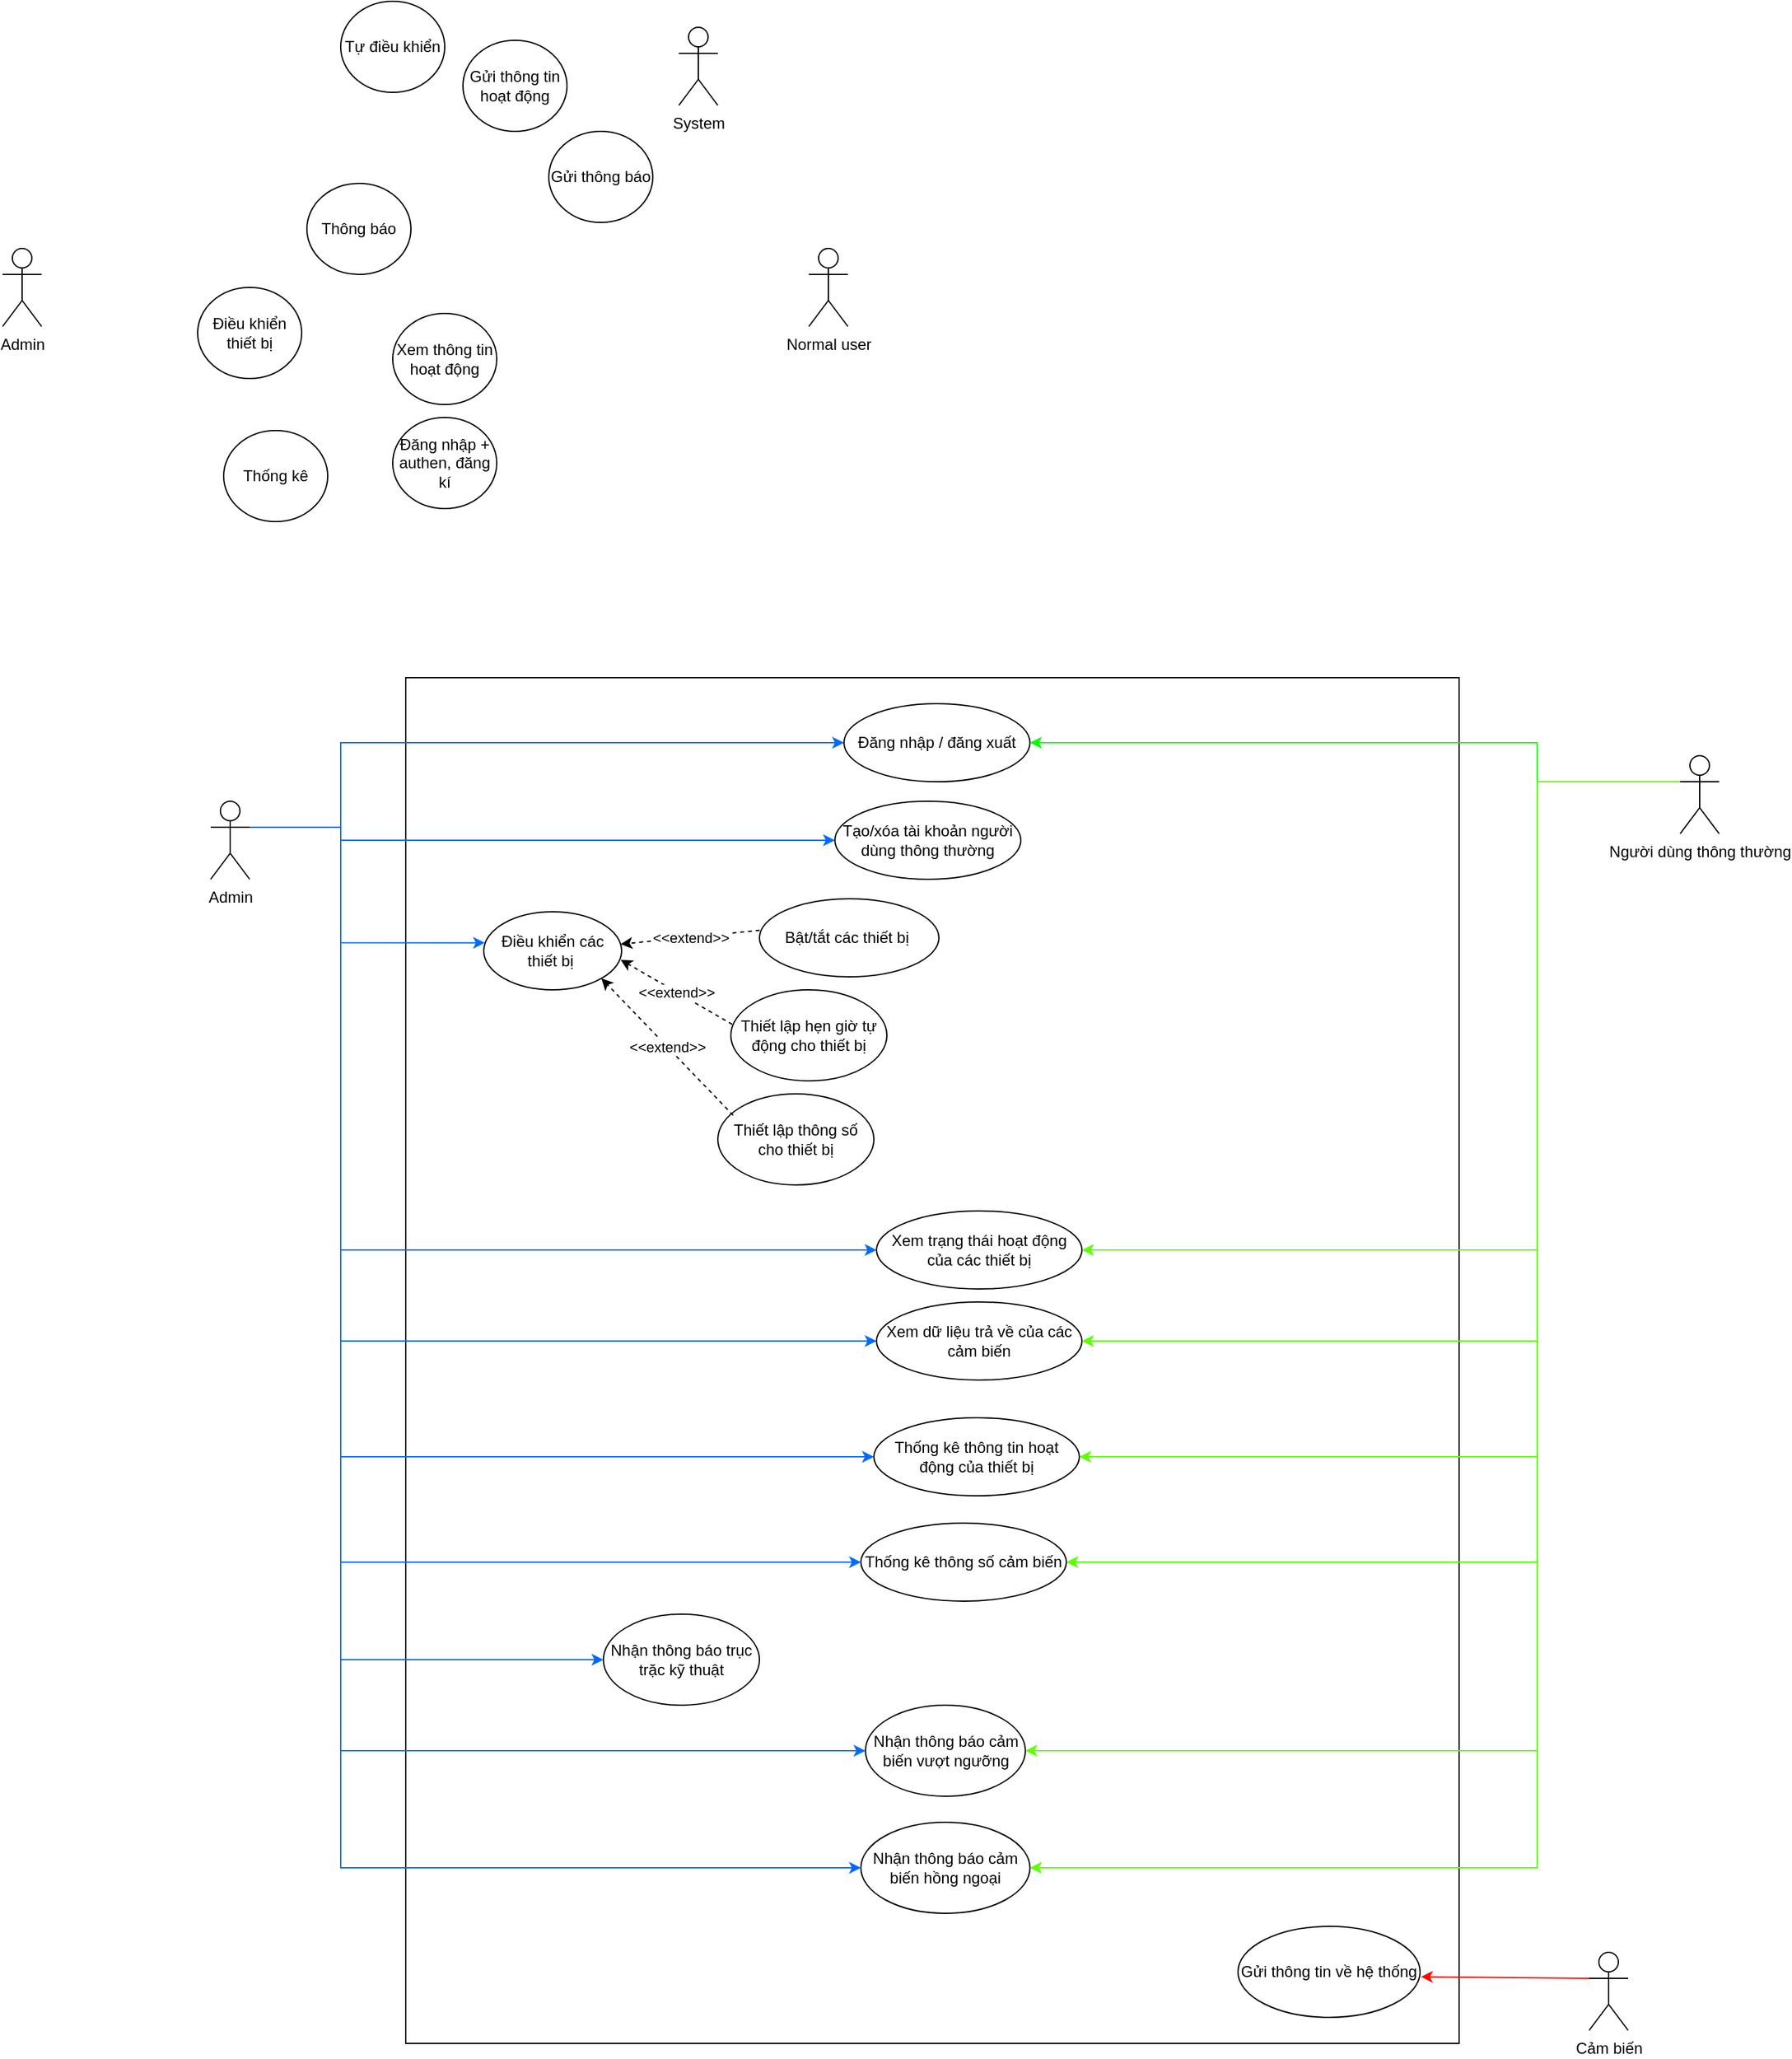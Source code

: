 <mxfile version="20.8.23" type="github">
  <diagram name="Page-1" id="Gs4qEUFltZ7bUWOozk17">
    <mxGraphModel dx="2183" dy="1183" grid="1" gridSize="10" guides="1" tooltips="1" connect="1" arrows="1" fold="1" page="1" pageScale="1" pageWidth="827" pageHeight="1169" math="0" shadow="0">
      <root>
        <mxCell id="0" />
        <mxCell id="1" parent="0" />
        <mxCell id="4kdjvfuADfTnEWXonBw7-9" value="" style="rounded=0;whiteSpace=wrap;html=1;" vertex="1" parent="1">
          <mxGeometry x="410" y="540" width="810" height="1050" as="geometry" />
        </mxCell>
        <mxCell id="uzYhx_0hBrrOGjzf7BAf-1" value="Admin" style="shape=umlActor;verticalLabelPosition=bottom;verticalAlign=top;html=1;outlineConnect=0;" parent="1" vertex="1">
          <mxGeometry x="100" y="210" width="30" height="60" as="geometry" />
        </mxCell>
        <mxCell id="uzYhx_0hBrrOGjzf7BAf-2" value="Normal user&lt;br&gt;" style="shape=umlActor;verticalLabelPosition=bottom;verticalAlign=top;html=1;outlineConnect=0;" parent="1" vertex="1">
          <mxGeometry x="720" y="210" width="30" height="60" as="geometry" />
        </mxCell>
        <mxCell id="uzYhx_0hBrrOGjzf7BAf-3" value="Đăng nhập + authen, đăng kí" style="ellipse;whiteSpace=wrap;html=1;" parent="1" vertex="1">
          <mxGeometry x="400" y="340" width="80" height="70" as="geometry" />
        </mxCell>
        <mxCell id="uzYhx_0hBrrOGjzf7BAf-4" value="Xem thông tin hoạt động" style="ellipse;whiteSpace=wrap;html=1;" parent="1" vertex="1">
          <mxGeometry x="400" y="260" width="80" height="70" as="geometry" />
        </mxCell>
        <mxCell id="uzYhx_0hBrrOGjzf7BAf-6" value="Điều khiển thiết bị" style="ellipse;whiteSpace=wrap;html=1;" parent="1" vertex="1">
          <mxGeometry x="250" y="240" width="80" height="70" as="geometry" />
        </mxCell>
        <mxCell id="uzYhx_0hBrrOGjzf7BAf-7" value="Thông báo" style="ellipse;whiteSpace=wrap;html=1;" parent="1" vertex="1">
          <mxGeometry x="334" y="160" width="80" height="70" as="geometry" />
        </mxCell>
        <mxCell id="uzYhx_0hBrrOGjzf7BAf-8" value="Thống kê" style="ellipse;whiteSpace=wrap;html=1;" parent="1" vertex="1">
          <mxGeometry x="270" y="350" width="80" height="70" as="geometry" />
        </mxCell>
        <mxCell id="uzYhx_0hBrrOGjzf7BAf-9" value="Tự điều khiển" style="ellipse;whiteSpace=wrap;html=1;" parent="1" vertex="1">
          <mxGeometry x="360" y="20" width="80" height="70" as="geometry" />
        </mxCell>
        <mxCell id="uzYhx_0hBrrOGjzf7BAf-10" value="Gửi thông tin hoạt động" style="ellipse;whiteSpace=wrap;html=1;" parent="1" vertex="1">
          <mxGeometry x="454" y="50" width="80" height="70" as="geometry" />
        </mxCell>
        <mxCell id="uzYhx_0hBrrOGjzf7BAf-11" value="System&lt;br&gt;" style="shape=umlActor;verticalLabelPosition=bottom;verticalAlign=top;html=1;outlineConnect=0;" parent="1" vertex="1">
          <mxGeometry x="620" y="40" width="30" height="60" as="geometry" />
        </mxCell>
        <mxCell id="uzYhx_0hBrrOGjzf7BAf-12" value="Gửi thông báo" style="ellipse;whiteSpace=wrap;html=1;" parent="1" vertex="1">
          <mxGeometry x="520" y="120" width="80" height="70" as="geometry" />
        </mxCell>
        <mxCell id="IxM3IXugmNxA2LXYIeKf-2" value="Admin" style="shape=umlActor;verticalLabelPosition=bottom;verticalAlign=top;html=1;outlineConnect=0;" parent="1" vertex="1">
          <mxGeometry x="260" y="635" width="30" height="60" as="geometry" />
        </mxCell>
        <mxCell id="IxM3IXugmNxA2LXYIeKf-3" value="Đăng nhập / đăng xuất" style="ellipse;whiteSpace=wrap;html=1;" parent="1" vertex="1">
          <mxGeometry x="747" y="560" width="143" height="60" as="geometry" />
        </mxCell>
        <mxCell id="IxM3IXugmNxA2LXYIeKf-4" value="Xem trạng thái hoạt động của các thiết bị" style="ellipse;whiteSpace=wrap;html=1;" parent="1" vertex="1">
          <mxGeometry x="772" y="950" width="158" height="60" as="geometry" />
        </mxCell>
        <mxCell id="IxM3IXugmNxA2LXYIeKf-5" value="Điều khiển các thiết bị&amp;nbsp;" style="ellipse;whiteSpace=wrap;html=1;" parent="1" vertex="1">
          <mxGeometry x="470" y="720" width="106" height="60" as="geometry" />
        </mxCell>
        <mxCell id="IxM3IXugmNxA2LXYIeKf-6" value="Bật/tắt các thiết bị&amp;nbsp;" style="ellipse;whiteSpace=wrap;html=1;" parent="1" vertex="1">
          <mxGeometry x="682" y="710" width="138" height="60" as="geometry" />
        </mxCell>
        <mxCell id="IxM3IXugmNxA2LXYIeKf-10" value="Thiết lập hẹn giờ tự động cho thiết bị" style="ellipse;whiteSpace=wrap;html=1;" parent="1" vertex="1">
          <mxGeometry x="660" y="780" width="120" height="70" as="geometry" />
        </mxCell>
        <mxCell id="IxM3IXugmNxA2LXYIeKf-14" value="" style="endArrow=classic;html=1;rounded=0;entryX=0;entryY=0.5;entryDx=0;entryDy=0;exitX=1;exitY=0.333;exitDx=0;exitDy=0;exitPerimeter=0;edgeStyle=orthogonalEdgeStyle;fillColor=#dae8fc;strokeColor=#006aff;startArrow=none;" parent="1" target="IxM3IXugmNxA2LXYIeKf-3" edge="1" source="IxM3IXugmNxA2LXYIeKf-2">
          <mxGeometry width="50" height="50" relative="1" as="geometry">
            <mxPoint x="340" y="660" as="sourcePoint" />
            <mxPoint x="390" y="610" as="targetPoint" />
            <Array as="points">
              <mxPoint x="360" y="655" />
              <mxPoint x="360" y="590" />
            </Array>
          </mxGeometry>
        </mxCell>
        <mxCell id="IxM3IXugmNxA2LXYIeKf-17" value="" style="endArrow=classic;html=1;rounded=0;entryX=0.008;entryY=0.397;entryDx=0;entryDy=0;entryPerimeter=0;exitX=1;exitY=0.333;exitDx=0;exitDy=0;exitPerimeter=0;edgeStyle=orthogonalEdgeStyle;fillColor=#dae8fc;strokeColor=#006aff;" parent="1" target="IxM3IXugmNxA2LXYIeKf-5" edge="1" source="IxM3IXugmNxA2LXYIeKf-2">
          <mxGeometry width="50" height="50" relative="1" as="geometry">
            <mxPoint x="340" y="790" as="sourcePoint" />
            <mxPoint x="494" y="670" as="targetPoint" />
            <Array as="points">
              <mxPoint x="360" y="655" />
              <mxPoint x="360" y="744" />
            </Array>
          </mxGeometry>
        </mxCell>
        <mxCell id="mgnu9aJAeOz-eLiKnWUO-1" value="Cảm biến" style="shape=umlActor;verticalLabelPosition=bottom;verticalAlign=top;html=1;outlineConnect=0;" vertex="1" parent="1">
          <mxGeometry x="1320" y="1520" width="30" height="60" as="geometry" />
        </mxCell>
        <mxCell id="mgnu9aJAeOz-eLiKnWUO-2" value="Người dùng thông thường" style="shape=umlActor;verticalLabelPosition=bottom;verticalAlign=top;html=1;outlineConnect=0;" vertex="1" parent="1">
          <mxGeometry x="1390" y="600" width="30" height="60" as="geometry" />
        </mxCell>
        <mxCell id="mgnu9aJAeOz-eLiKnWUO-5" value="" style="endArrow=classic;html=1;rounded=0;exitX=0;exitY=0.333;exitDx=0;exitDy=0;exitPerimeter=0;entryX=1;entryY=0.5;entryDx=0;entryDy=0;edgeStyle=orthogonalEdgeStyle;fillColor=#008a00;strokeColor=#00ff00;" edge="1" parent="1" source="mgnu9aJAeOz-eLiKnWUO-2" target="IxM3IXugmNxA2LXYIeKf-3">
          <mxGeometry width="50" height="50" relative="1" as="geometry">
            <mxPoint x="970" y="880" as="sourcePoint" />
            <mxPoint x="1020" y="830" as="targetPoint" />
            <Array as="points">
              <mxPoint x="1280" y="620" />
              <mxPoint x="1280" y="590" />
            </Array>
          </mxGeometry>
        </mxCell>
        <mxCell id="mgnu9aJAeOz-eLiKnWUO-7" value="&amp;lt;&amp;lt;extend&amp;gt;&amp;gt;" style="endArrow=classic;html=1;rounded=0;exitX=0.001;exitY=0.404;exitDx=0;exitDy=0;exitPerimeter=0;dashed=1;" edge="1" parent="1" source="IxM3IXugmNxA2LXYIeKf-6" target="IxM3IXugmNxA2LXYIeKf-5">
          <mxGeometry width="50" height="50" relative="1" as="geometry">
            <mxPoint x="840" y="920" as="sourcePoint" />
            <mxPoint x="890" y="870" as="targetPoint" />
          </mxGeometry>
        </mxCell>
        <mxCell id="mgnu9aJAeOz-eLiKnWUO-8" value="&amp;lt;&amp;lt;extend&amp;gt;&amp;gt;" style="endArrow=classic;html=1;rounded=0;exitX=0.009;exitY=0.379;exitDx=0;exitDy=0;exitPerimeter=0;dashed=1;entryX=0.993;entryY=0.615;entryDx=0;entryDy=0;entryPerimeter=0;" edge="1" parent="1" source="IxM3IXugmNxA2LXYIeKf-10" target="IxM3IXugmNxA2LXYIeKf-5">
          <mxGeometry width="50" height="50" relative="1" as="geometry">
            <mxPoint x="769" y="1004" as="sourcePoint" />
            <mxPoint x="605" y="913" as="targetPoint" />
          </mxGeometry>
        </mxCell>
        <mxCell id="mgnu9aJAeOz-eLiKnWUO-9" value="Tạo/xóa tài khoản người dùng thông thường" style="ellipse;whiteSpace=wrap;html=1;" vertex="1" parent="1">
          <mxGeometry x="740" y="635" width="143" height="60" as="geometry" />
        </mxCell>
        <mxCell id="mgnu9aJAeOz-eLiKnWUO-10" value="" style="endArrow=classic;html=1;rounded=0;exitX=1;exitY=0.333;exitDx=0;exitDy=0;exitPerimeter=0;entryX=0;entryY=0.5;entryDx=0;entryDy=0;edgeStyle=orthogonalEdgeStyle;fillColor=#dae8fc;strokeColor=#006aff;" edge="1" parent="1" source="IxM3IXugmNxA2LXYIeKf-2" target="mgnu9aJAeOz-eLiKnWUO-9">
          <mxGeometry width="50" height="50" relative="1" as="geometry">
            <mxPoint x="810" y="760" as="sourcePoint" />
            <mxPoint x="860" y="710" as="targetPoint" />
            <Array as="points">
              <mxPoint x="360" y="655" />
              <mxPoint x="360" y="665" />
            </Array>
          </mxGeometry>
        </mxCell>
        <mxCell id="4kdjvfuADfTnEWXonBw7-1" value="Thiết lập thông số cho thiết bị" style="ellipse;whiteSpace=wrap;html=1;" vertex="1" parent="1">
          <mxGeometry x="650" y="860" width="120" height="70" as="geometry" />
        </mxCell>
        <mxCell id="4kdjvfuADfTnEWXonBw7-2" value="&amp;lt;&amp;lt;extend&amp;gt;&amp;gt;" style="endArrow=classic;html=1;rounded=0;exitX=0.098;exitY=0.235;exitDx=0;exitDy=0;exitPerimeter=0;dashed=1;entryX=1;entryY=1;entryDx=0;entryDy=0;" edge="1" parent="1" source="4kdjvfuADfTnEWXonBw7-1" target="IxM3IXugmNxA2LXYIeKf-5">
          <mxGeometry width="50" height="50" relative="1" as="geometry">
            <mxPoint x="693" y="807" as="sourcePoint" />
            <mxPoint x="579" y="777" as="targetPoint" />
          </mxGeometry>
        </mxCell>
        <mxCell id="4kdjvfuADfTnEWXonBw7-3" value="Xem dữ liệu trả về của các cảm biến" style="ellipse;whiteSpace=wrap;html=1;" vertex="1" parent="1">
          <mxGeometry x="772" y="1020" width="158" height="60" as="geometry" />
        </mxCell>
        <mxCell id="4kdjvfuADfTnEWXonBw7-4" value="" style="endArrow=classic;html=1;rounded=0;strokeColor=#006aff;exitX=1;exitY=0.333;exitDx=0;exitDy=0;exitPerimeter=0;entryX=0;entryY=0.5;entryDx=0;entryDy=0;edgeStyle=orthogonalEdgeStyle;fillColor=#dae8fc;" edge="1" parent="1" source="IxM3IXugmNxA2LXYIeKf-2" target="IxM3IXugmNxA2LXYIeKf-4">
          <mxGeometry width="50" height="50" relative="1" as="geometry">
            <mxPoint x="820" y="920" as="sourcePoint" />
            <mxPoint x="870" y="870" as="targetPoint" />
            <Array as="points">
              <mxPoint x="360" y="655" />
              <mxPoint x="360" y="980" />
            </Array>
          </mxGeometry>
        </mxCell>
        <mxCell id="4kdjvfuADfTnEWXonBw7-5" value="" style="endArrow=classic;html=1;rounded=0;strokeColor=#006aff;exitX=1;exitY=0.333;exitDx=0;exitDy=0;exitPerimeter=0;entryX=0;entryY=0.5;entryDx=0;entryDy=0;edgeStyle=orthogonalEdgeStyle;" edge="1" parent="1" source="IxM3IXugmNxA2LXYIeKf-2" target="4kdjvfuADfTnEWXonBw7-3">
          <mxGeometry width="50" height="50" relative="1" as="geometry">
            <mxPoint x="820" y="920" as="sourcePoint" />
            <mxPoint x="870" y="870" as="targetPoint" />
            <Array as="points">
              <mxPoint x="360" y="655" />
              <mxPoint x="360" y="1050" />
            </Array>
          </mxGeometry>
        </mxCell>
        <mxCell id="4kdjvfuADfTnEWXonBw7-6" value="" style="endArrow=classic;html=1;rounded=0;strokeColor=#5eff00;exitX=0;exitY=0.333;exitDx=0;exitDy=0;exitPerimeter=0;entryX=1;entryY=0.5;entryDx=0;entryDy=0;fillColor=#d5e8d4;edgeStyle=orthogonalEdgeStyle;" edge="1" parent="1" source="mgnu9aJAeOz-eLiKnWUO-2" target="IxM3IXugmNxA2LXYIeKf-4">
          <mxGeometry width="50" height="50" relative="1" as="geometry">
            <mxPoint x="820" y="920" as="sourcePoint" />
            <mxPoint x="870" y="870" as="targetPoint" />
            <Array as="points">
              <mxPoint x="1280" y="620" />
              <mxPoint x="1280" y="980" />
            </Array>
          </mxGeometry>
        </mxCell>
        <mxCell id="4kdjvfuADfTnEWXonBw7-8" value="" style="endArrow=classic;html=1;rounded=0;strokeColor=#5eff00;exitX=0;exitY=0.333;exitDx=0;exitDy=0;exitPerimeter=0;entryX=1;entryY=0.5;entryDx=0;entryDy=0;edgeStyle=orthogonalEdgeStyle;" edge="1" parent="1" source="mgnu9aJAeOz-eLiKnWUO-2" target="4kdjvfuADfTnEWXonBw7-3">
          <mxGeometry width="50" height="50" relative="1" as="geometry">
            <mxPoint x="1340" y="640" as="sourcePoint" />
            <mxPoint x="870" y="870" as="targetPoint" />
            <Array as="points">
              <mxPoint x="1280" y="620" />
              <mxPoint x="1280" y="1050" />
            </Array>
          </mxGeometry>
        </mxCell>
        <mxCell id="4kdjvfuADfTnEWXonBw7-12" value="Gửi thông tin về hệ thống" style="ellipse;whiteSpace=wrap;html=1;" vertex="1" parent="1">
          <mxGeometry x="1050" y="1500" width="140" height="70" as="geometry" />
        </mxCell>
        <mxCell id="4kdjvfuADfTnEWXonBw7-13" value="" style="endArrow=classic;html=1;rounded=0;strokeColor=#ff0800;exitX=0;exitY=0.333;exitDx=0;exitDy=0;exitPerimeter=0;entryX=1.005;entryY=0.554;entryDx=0;entryDy=0;fillColor=#f8cecc;entryPerimeter=0;" edge="1" parent="1" source="mgnu9aJAeOz-eLiKnWUO-1" target="4kdjvfuADfTnEWXonBw7-12">
          <mxGeometry width="50" height="50" relative="1" as="geometry">
            <mxPoint x="810" y="1380" as="sourcePoint" />
            <mxPoint x="860" y="1330" as="targetPoint" />
          </mxGeometry>
        </mxCell>
        <mxCell id="4kdjvfuADfTnEWXonBw7-14" value="Thống kê thông tin hoạt động của thiết bị" style="ellipse;whiteSpace=wrap;html=1;" vertex="1" parent="1">
          <mxGeometry x="770" y="1109" width="158" height="60" as="geometry" />
        </mxCell>
        <mxCell id="4kdjvfuADfTnEWXonBw7-15" value="Thống kê thông số cảm biến" style="ellipse;whiteSpace=wrap;html=1;" vertex="1" parent="1">
          <mxGeometry x="760" y="1190" width="158" height="60" as="geometry" />
        </mxCell>
        <mxCell id="4kdjvfuADfTnEWXonBw7-16" value="" style="endArrow=classic;html=1;rounded=0;strokeColor=#006aff;exitX=1;exitY=0.333;exitDx=0;exitDy=0;exitPerimeter=0;entryX=0;entryY=0.5;entryDx=0;entryDy=0;fillColor=#dae8fc;edgeStyle=orthogonalEdgeStyle;" edge="1" parent="1" source="IxM3IXugmNxA2LXYIeKf-2" target="4kdjvfuADfTnEWXonBw7-14">
          <mxGeometry width="50" height="50" relative="1" as="geometry">
            <mxPoint x="1130" y="1120" as="sourcePoint" />
            <mxPoint x="1180" y="1070" as="targetPoint" />
            <Array as="points">
              <mxPoint x="360" y="655" />
              <mxPoint x="360" y="1139" />
            </Array>
          </mxGeometry>
        </mxCell>
        <mxCell id="4kdjvfuADfTnEWXonBw7-17" value="" style="endArrow=classic;html=1;rounded=0;strokeColor=#006aff;exitX=1;exitY=0.333;exitDx=0;exitDy=0;exitPerimeter=0;entryX=0;entryY=0.5;entryDx=0;entryDy=0;edgeStyle=orthogonalEdgeStyle;" edge="1" parent="1" source="IxM3IXugmNxA2LXYIeKf-2" target="4kdjvfuADfTnEWXonBw7-15">
          <mxGeometry width="50" height="50" relative="1" as="geometry">
            <mxPoint x="1130" y="1120" as="sourcePoint" />
            <mxPoint x="1180" y="1070" as="targetPoint" />
            <Array as="points">
              <mxPoint x="360" y="655" />
              <mxPoint x="360" y="1220" />
            </Array>
          </mxGeometry>
        </mxCell>
        <mxCell id="4kdjvfuADfTnEWXonBw7-18" value="" style="endArrow=classic;html=1;rounded=0;strokeColor=#5eff00;exitX=0;exitY=0.333;exitDx=0;exitDy=0;exitPerimeter=0;entryX=1;entryY=0.5;entryDx=0;entryDy=0;fillColor=#d5e8d4;edgeStyle=orthogonalEdgeStyle;" edge="1" parent="1" source="mgnu9aJAeOz-eLiKnWUO-2" target="4kdjvfuADfTnEWXonBw7-14">
          <mxGeometry width="50" height="50" relative="1" as="geometry">
            <mxPoint x="1130" y="1120" as="sourcePoint" />
            <mxPoint x="1180" y="1070" as="targetPoint" />
            <Array as="points">
              <mxPoint x="1280" y="620" />
              <mxPoint x="1280" y="1139" />
            </Array>
          </mxGeometry>
        </mxCell>
        <mxCell id="4kdjvfuADfTnEWXonBw7-19" value="" style="endArrow=classic;html=1;rounded=0;strokeColor=#5eff00;exitX=0;exitY=0.333;exitDx=0;exitDy=0;exitPerimeter=0;entryX=1;entryY=0.5;entryDx=0;entryDy=0;edgeStyle=orthogonalEdgeStyle;" edge="1" parent="1" source="mgnu9aJAeOz-eLiKnWUO-2" target="4kdjvfuADfTnEWXonBw7-15">
          <mxGeometry width="50" height="50" relative="1" as="geometry">
            <mxPoint x="1130" y="1120" as="sourcePoint" />
            <mxPoint x="1180" y="1070" as="targetPoint" />
            <Array as="points">
              <mxPoint x="1280" y="620" />
              <mxPoint x="1280" y="1220" />
            </Array>
          </mxGeometry>
        </mxCell>
        <mxCell id="4kdjvfuADfTnEWXonBw7-20" value="Nhận thông báo trục trặc kỹ thuật" style="ellipse;whiteSpace=wrap;html=1;" vertex="1" parent="1">
          <mxGeometry x="562" y="1260" width="120" height="70" as="geometry" />
        </mxCell>
        <mxCell id="4kdjvfuADfTnEWXonBw7-21" value="Nhận thông báo cảm biến vượt ngưỡng" style="ellipse;whiteSpace=wrap;html=1;" vertex="1" parent="1">
          <mxGeometry x="763.5" y="1330" width="123" height="70" as="geometry" />
        </mxCell>
        <mxCell id="4kdjvfuADfTnEWXonBw7-22" value="Nhận thông báo cảm biến hồng ngoại" style="ellipse;whiteSpace=wrap;html=1;" vertex="1" parent="1">
          <mxGeometry x="760" y="1420" width="130" height="70" as="geometry" />
        </mxCell>
        <mxCell id="4kdjvfuADfTnEWXonBw7-23" value="" style="endArrow=classic;html=1;rounded=0;strokeColor=#5eff00;exitX=0;exitY=0.333;exitDx=0;exitDy=0;exitPerimeter=0;entryX=1;entryY=0.5;entryDx=0;entryDy=0;edgeStyle=orthogonalEdgeStyle;" edge="1" parent="1" source="mgnu9aJAeOz-eLiKnWUO-2" target="4kdjvfuADfTnEWXonBw7-21">
          <mxGeometry width="50" height="50" relative="1" as="geometry">
            <mxPoint x="890" y="1180" as="sourcePoint" />
            <mxPoint x="940" y="1130" as="targetPoint" />
            <Array as="points">
              <mxPoint x="1280" y="620" />
              <mxPoint x="1280" y="1365" />
            </Array>
          </mxGeometry>
        </mxCell>
        <mxCell id="4kdjvfuADfTnEWXonBw7-24" value="" style="endArrow=classic;html=1;rounded=0;strokeColor=#5eff00;exitX=0;exitY=0.333;exitDx=0;exitDy=0;exitPerimeter=0;entryX=1;entryY=0.5;entryDx=0;entryDy=0;edgeStyle=orthogonalEdgeStyle;" edge="1" parent="1" source="mgnu9aJAeOz-eLiKnWUO-2" target="4kdjvfuADfTnEWXonBw7-22">
          <mxGeometry width="50" height="50" relative="1" as="geometry">
            <mxPoint x="890" y="1010" as="sourcePoint" />
            <mxPoint x="940" y="960" as="targetPoint" />
            <Array as="points">
              <mxPoint x="1280" y="620" />
              <mxPoint x="1280" y="1455" />
            </Array>
          </mxGeometry>
        </mxCell>
        <mxCell id="4kdjvfuADfTnEWXonBw7-25" value="" style="endArrow=classic;html=1;rounded=0;strokeColor=#006aff;exitX=1;exitY=0.333;exitDx=0;exitDy=0;exitPerimeter=0;entryX=0;entryY=0.5;entryDx=0;entryDy=0;fillColor=#dae8fc;edgeStyle=orthogonalEdgeStyle;" edge="1" parent="1" source="IxM3IXugmNxA2LXYIeKf-2" target="4kdjvfuADfTnEWXonBw7-20">
          <mxGeometry width="50" height="50" relative="1" as="geometry">
            <mxPoint x="890" y="1350" as="sourcePoint" />
            <mxPoint x="940" y="1300" as="targetPoint" />
            <Array as="points">
              <mxPoint x="360" y="655" />
              <mxPoint x="360" y="1295" />
            </Array>
          </mxGeometry>
        </mxCell>
        <mxCell id="4kdjvfuADfTnEWXonBw7-26" value="" style="endArrow=classic;html=1;rounded=0;strokeColor=#006aff;exitX=1;exitY=0.333;exitDx=0;exitDy=0;exitPerimeter=0;entryX=0;entryY=0.5;entryDx=0;entryDy=0;edgeStyle=orthogonalEdgeStyle;" edge="1" parent="1" source="IxM3IXugmNxA2LXYIeKf-2" target="4kdjvfuADfTnEWXonBw7-21">
          <mxGeometry width="50" height="50" relative="1" as="geometry">
            <mxPoint x="890" y="1010" as="sourcePoint" />
            <mxPoint x="940" y="960" as="targetPoint" />
            <Array as="points">
              <mxPoint x="360" y="655" />
              <mxPoint x="360" y="1365" />
            </Array>
          </mxGeometry>
        </mxCell>
        <mxCell id="4kdjvfuADfTnEWXonBw7-27" value="" style="endArrow=classic;html=1;rounded=0;strokeColor=#006aff;exitX=1;exitY=0.333;exitDx=0;exitDy=0;exitPerimeter=0;entryX=0;entryY=0.5;entryDx=0;entryDy=0;edgeStyle=orthogonalEdgeStyle;" edge="1" parent="1" source="IxM3IXugmNxA2LXYIeKf-2" target="4kdjvfuADfTnEWXonBw7-22">
          <mxGeometry width="50" height="50" relative="1" as="geometry">
            <mxPoint x="890" y="1100" as="sourcePoint" />
            <mxPoint x="940" y="1050" as="targetPoint" />
            <Array as="points">
              <mxPoint x="360" y="655" />
              <mxPoint x="360" y="1455" />
            </Array>
          </mxGeometry>
        </mxCell>
      </root>
    </mxGraphModel>
  </diagram>
</mxfile>
